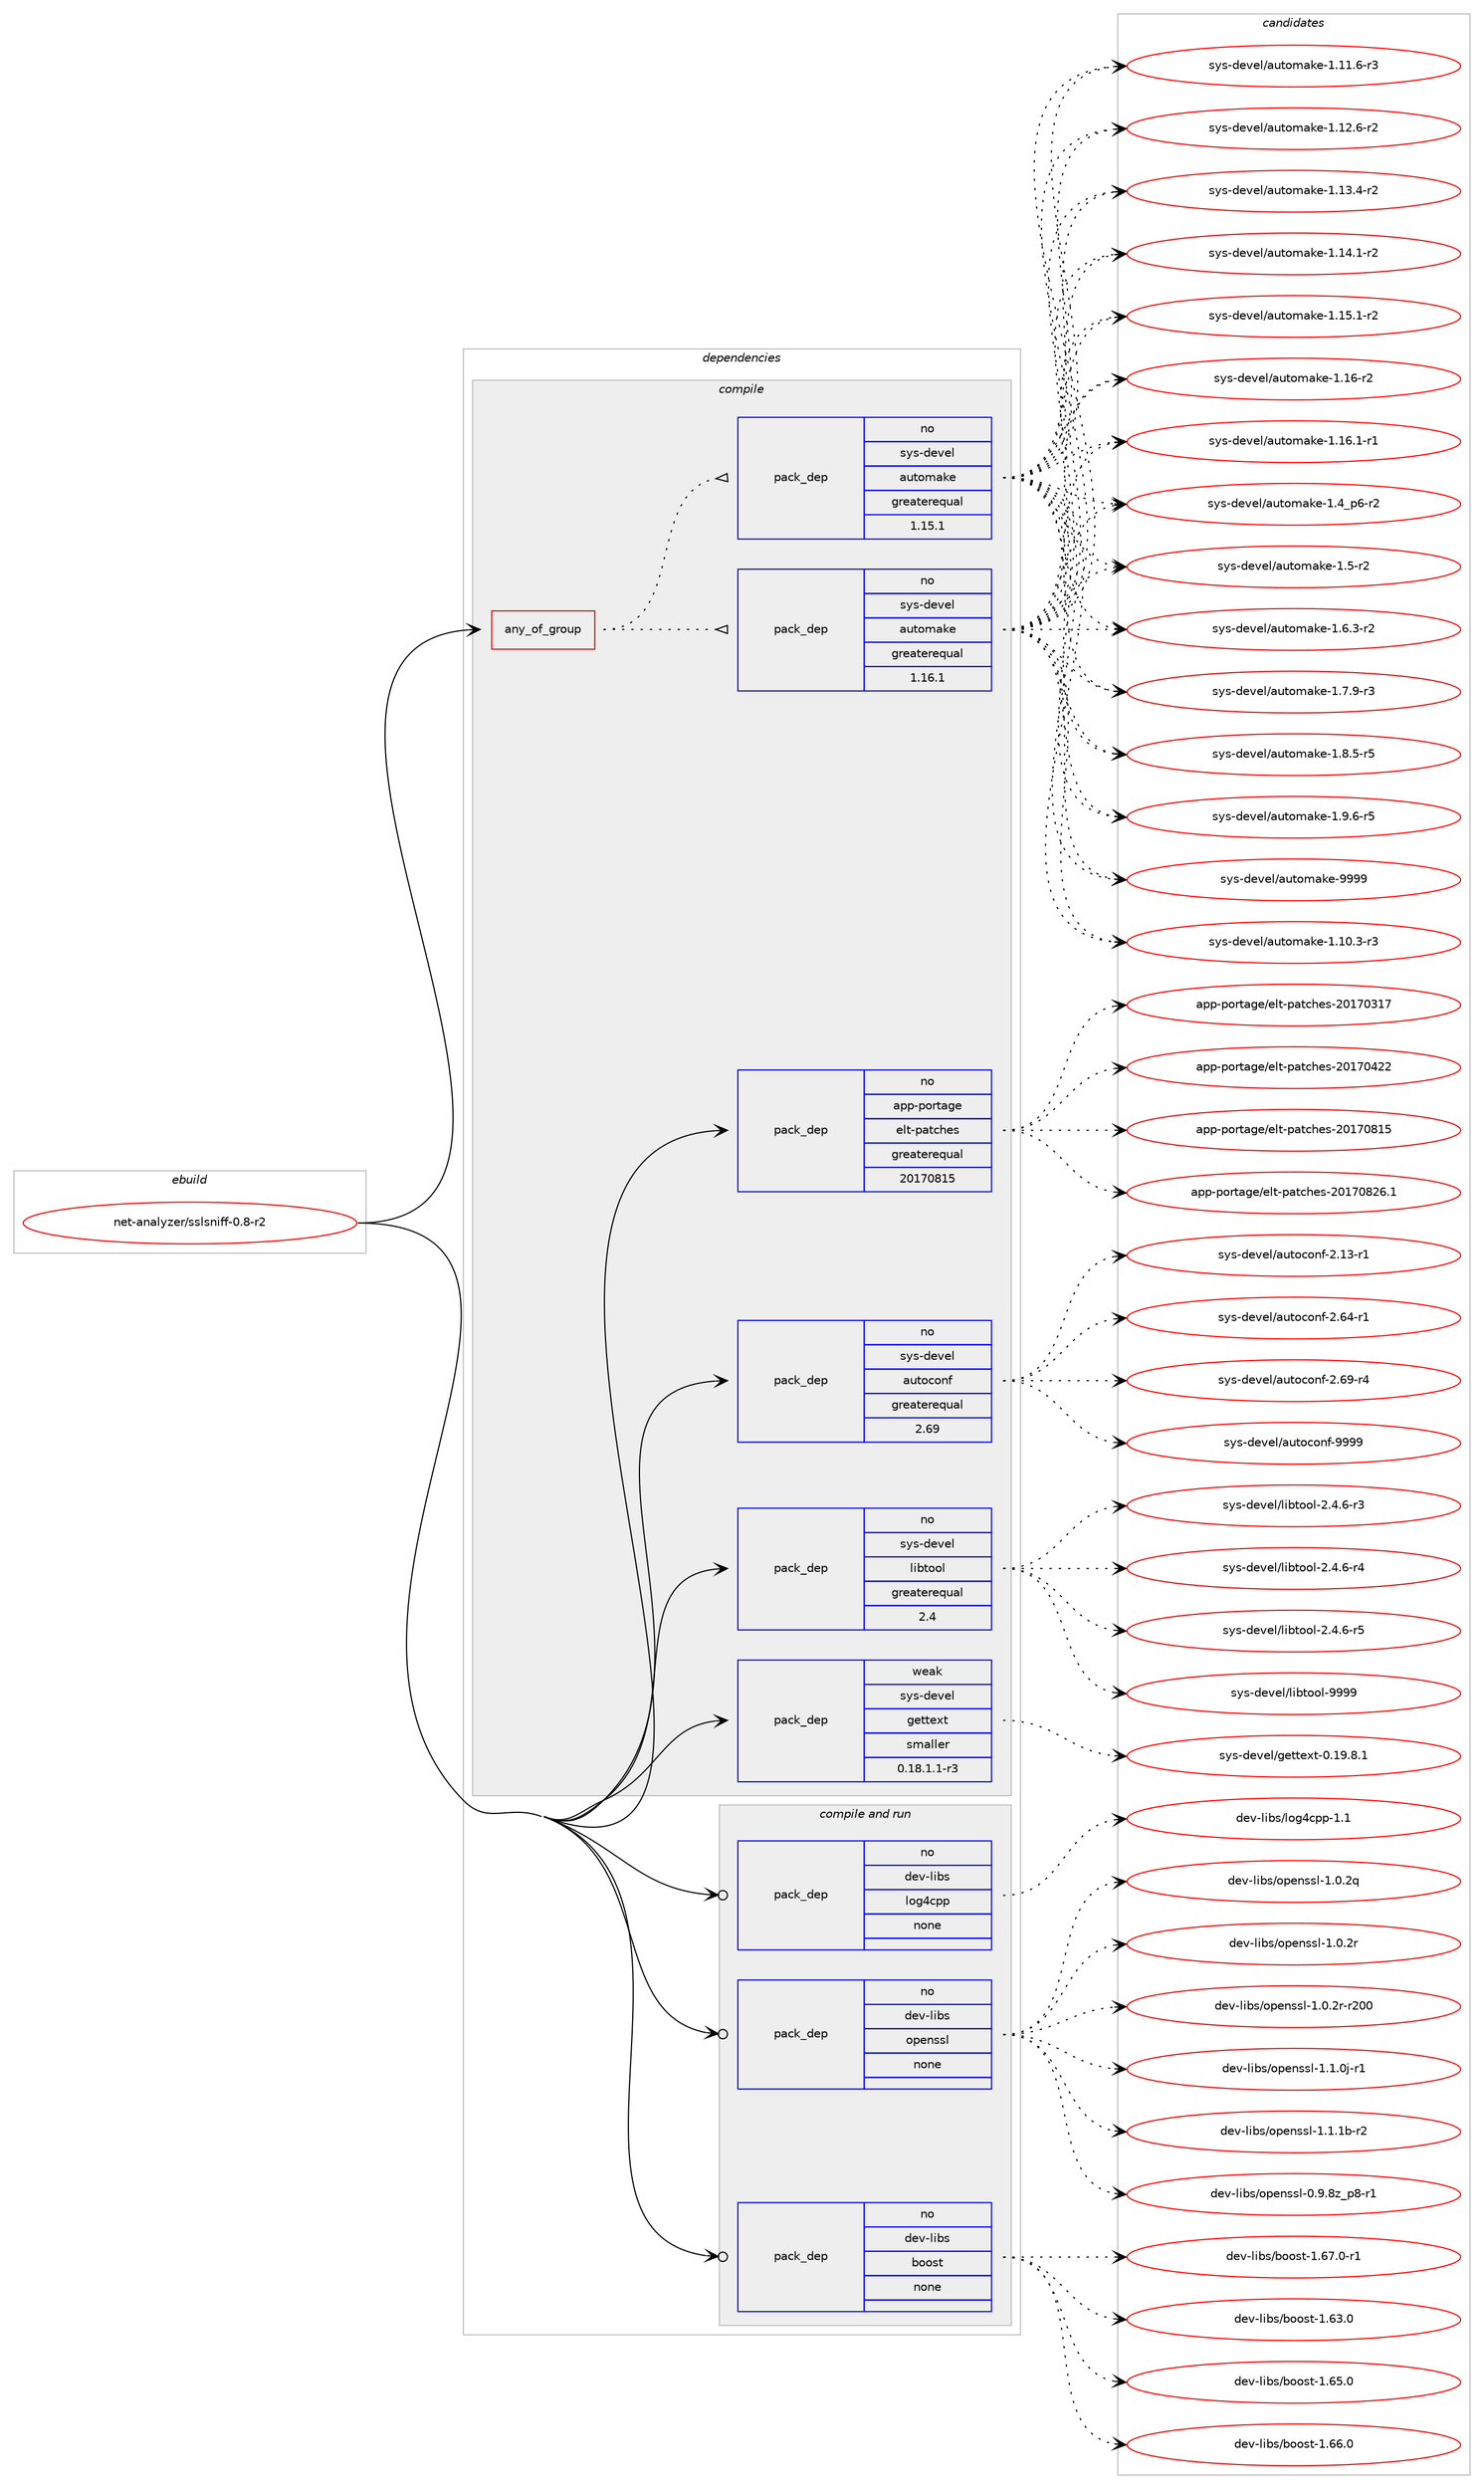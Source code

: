 digraph prolog {

# *************
# Graph options
# *************

newrank=true;
concentrate=true;
compound=true;
graph [rankdir=LR,fontname=Helvetica,fontsize=10,ranksep=1.5];#, ranksep=2.5, nodesep=0.2];
edge  [arrowhead=vee];
node  [fontname=Helvetica,fontsize=10];

# **********
# The ebuild
# **********

subgraph cluster_leftcol {
color=gray;
rank=same;
label=<<i>ebuild</i>>;
id [label="net-analyzer/sslsniff-0.8-r2", color=red, width=4, href="../net-analyzer/sslsniff-0.8-r2.svg"];
}

# ****************
# The dependencies
# ****************

subgraph cluster_midcol {
color=gray;
label=<<i>dependencies</i>>;
subgraph cluster_compile {
fillcolor="#eeeeee";
style=filled;
label=<<i>compile</i>>;
subgraph any25881 {
dependency1647214 [label=<<TABLE BORDER="0" CELLBORDER="1" CELLSPACING="0" CELLPADDING="4"><TR><TD CELLPADDING="10">any_of_group</TD></TR></TABLE>>, shape=none, color=red];subgraph pack1177861 {
dependency1647215 [label=<<TABLE BORDER="0" CELLBORDER="1" CELLSPACING="0" CELLPADDING="4" WIDTH="220"><TR><TD ROWSPAN="6" CELLPADDING="30">pack_dep</TD></TR><TR><TD WIDTH="110">no</TD></TR><TR><TD>sys-devel</TD></TR><TR><TD>automake</TD></TR><TR><TD>greaterequal</TD></TR><TR><TD>1.16.1</TD></TR></TABLE>>, shape=none, color=blue];
}
dependency1647214:e -> dependency1647215:w [weight=20,style="dotted",arrowhead="oinv"];
subgraph pack1177862 {
dependency1647216 [label=<<TABLE BORDER="0" CELLBORDER="1" CELLSPACING="0" CELLPADDING="4" WIDTH="220"><TR><TD ROWSPAN="6" CELLPADDING="30">pack_dep</TD></TR><TR><TD WIDTH="110">no</TD></TR><TR><TD>sys-devel</TD></TR><TR><TD>automake</TD></TR><TR><TD>greaterequal</TD></TR><TR><TD>1.15.1</TD></TR></TABLE>>, shape=none, color=blue];
}
dependency1647214:e -> dependency1647216:w [weight=20,style="dotted",arrowhead="oinv"];
}
id:e -> dependency1647214:w [weight=20,style="solid",arrowhead="vee"];
subgraph pack1177863 {
dependency1647217 [label=<<TABLE BORDER="0" CELLBORDER="1" CELLSPACING="0" CELLPADDING="4" WIDTH="220"><TR><TD ROWSPAN="6" CELLPADDING="30">pack_dep</TD></TR><TR><TD WIDTH="110">no</TD></TR><TR><TD>app-portage</TD></TR><TR><TD>elt-patches</TD></TR><TR><TD>greaterequal</TD></TR><TR><TD>20170815</TD></TR></TABLE>>, shape=none, color=blue];
}
id:e -> dependency1647217:w [weight=20,style="solid",arrowhead="vee"];
subgraph pack1177864 {
dependency1647218 [label=<<TABLE BORDER="0" CELLBORDER="1" CELLSPACING="0" CELLPADDING="4" WIDTH="220"><TR><TD ROWSPAN="6" CELLPADDING="30">pack_dep</TD></TR><TR><TD WIDTH="110">no</TD></TR><TR><TD>sys-devel</TD></TR><TR><TD>autoconf</TD></TR><TR><TD>greaterequal</TD></TR><TR><TD>2.69</TD></TR></TABLE>>, shape=none, color=blue];
}
id:e -> dependency1647218:w [weight=20,style="solid",arrowhead="vee"];
subgraph pack1177865 {
dependency1647219 [label=<<TABLE BORDER="0" CELLBORDER="1" CELLSPACING="0" CELLPADDING="4" WIDTH="220"><TR><TD ROWSPAN="6" CELLPADDING="30">pack_dep</TD></TR><TR><TD WIDTH="110">no</TD></TR><TR><TD>sys-devel</TD></TR><TR><TD>libtool</TD></TR><TR><TD>greaterequal</TD></TR><TR><TD>2.4</TD></TR></TABLE>>, shape=none, color=blue];
}
id:e -> dependency1647219:w [weight=20,style="solid",arrowhead="vee"];
subgraph pack1177866 {
dependency1647220 [label=<<TABLE BORDER="0" CELLBORDER="1" CELLSPACING="0" CELLPADDING="4" WIDTH="220"><TR><TD ROWSPAN="6" CELLPADDING="30">pack_dep</TD></TR><TR><TD WIDTH="110">weak</TD></TR><TR><TD>sys-devel</TD></TR><TR><TD>gettext</TD></TR><TR><TD>smaller</TD></TR><TR><TD>0.18.1.1-r3</TD></TR></TABLE>>, shape=none, color=blue];
}
id:e -> dependency1647220:w [weight=20,style="solid",arrowhead="vee"];
}
subgraph cluster_compileandrun {
fillcolor="#eeeeee";
style=filled;
label=<<i>compile and run</i>>;
subgraph pack1177867 {
dependency1647221 [label=<<TABLE BORDER="0" CELLBORDER="1" CELLSPACING="0" CELLPADDING="4" WIDTH="220"><TR><TD ROWSPAN="6" CELLPADDING="30">pack_dep</TD></TR><TR><TD WIDTH="110">no</TD></TR><TR><TD>dev-libs</TD></TR><TR><TD>boost</TD></TR><TR><TD>none</TD></TR><TR><TD></TD></TR></TABLE>>, shape=none, color=blue];
}
id:e -> dependency1647221:w [weight=20,style="solid",arrowhead="odotvee"];
subgraph pack1177868 {
dependency1647222 [label=<<TABLE BORDER="0" CELLBORDER="1" CELLSPACING="0" CELLPADDING="4" WIDTH="220"><TR><TD ROWSPAN="6" CELLPADDING="30">pack_dep</TD></TR><TR><TD WIDTH="110">no</TD></TR><TR><TD>dev-libs</TD></TR><TR><TD>log4cpp</TD></TR><TR><TD>none</TD></TR><TR><TD></TD></TR></TABLE>>, shape=none, color=blue];
}
id:e -> dependency1647222:w [weight=20,style="solid",arrowhead="odotvee"];
subgraph pack1177869 {
dependency1647223 [label=<<TABLE BORDER="0" CELLBORDER="1" CELLSPACING="0" CELLPADDING="4" WIDTH="220"><TR><TD ROWSPAN="6" CELLPADDING="30">pack_dep</TD></TR><TR><TD WIDTH="110">no</TD></TR><TR><TD>dev-libs</TD></TR><TR><TD>openssl</TD></TR><TR><TD>none</TD></TR><TR><TD></TD></TR></TABLE>>, shape=none, color=blue];
}
id:e -> dependency1647223:w [weight=20,style="solid",arrowhead="odotvee"];
}
subgraph cluster_run {
fillcolor="#eeeeee";
style=filled;
label=<<i>run</i>>;
}
}

# **************
# The candidates
# **************

subgraph cluster_choices {
rank=same;
color=gray;
label=<<i>candidates</i>>;

subgraph choice1177861 {
color=black;
nodesep=1;
choice11512111545100101118101108479711711611110997107101454946494846514511451 [label="sys-devel/automake-1.10.3-r3", color=red, width=4,href="../sys-devel/automake-1.10.3-r3.svg"];
choice11512111545100101118101108479711711611110997107101454946494946544511451 [label="sys-devel/automake-1.11.6-r3", color=red, width=4,href="../sys-devel/automake-1.11.6-r3.svg"];
choice11512111545100101118101108479711711611110997107101454946495046544511450 [label="sys-devel/automake-1.12.6-r2", color=red, width=4,href="../sys-devel/automake-1.12.6-r2.svg"];
choice11512111545100101118101108479711711611110997107101454946495146524511450 [label="sys-devel/automake-1.13.4-r2", color=red, width=4,href="../sys-devel/automake-1.13.4-r2.svg"];
choice11512111545100101118101108479711711611110997107101454946495246494511450 [label="sys-devel/automake-1.14.1-r2", color=red, width=4,href="../sys-devel/automake-1.14.1-r2.svg"];
choice11512111545100101118101108479711711611110997107101454946495346494511450 [label="sys-devel/automake-1.15.1-r2", color=red, width=4,href="../sys-devel/automake-1.15.1-r2.svg"];
choice1151211154510010111810110847971171161111099710710145494649544511450 [label="sys-devel/automake-1.16-r2", color=red, width=4,href="../sys-devel/automake-1.16-r2.svg"];
choice11512111545100101118101108479711711611110997107101454946495446494511449 [label="sys-devel/automake-1.16.1-r1", color=red, width=4,href="../sys-devel/automake-1.16.1-r1.svg"];
choice115121115451001011181011084797117116111109971071014549465295112544511450 [label="sys-devel/automake-1.4_p6-r2", color=red, width=4,href="../sys-devel/automake-1.4_p6-r2.svg"];
choice11512111545100101118101108479711711611110997107101454946534511450 [label="sys-devel/automake-1.5-r2", color=red, width=4,href="../sys-devel/automake-1.5-r2.svg"];
choice115121115451001011181011084797117116111109971071014549465446514511450 [label="sys-devel/automake-1.6.3-r2", color=red, width=4,href="../sys-devel/automake-1.6.3-r2.svg"];
choice115121115451001011181011084797117116111109971071014549465546574511451 [label="sys-devel/automake-1.7.9-r3", color=red, width=4,href="../sys-devel/automake-1.7.9-r3.svg"];
choice115121115451001011181011084797117116111109971071014549465646534511453 [label="sys-devel/automake-1.8.5-r5", color=red, width=4,href="../sys-devel/automake-1.8.5-r5.svg"];
choice115121115451001011181011084797117116111109971071014549465746544511453 [label="sys-devel/automake-1.9.6-r5", color=red, width=4,href="../sys-devel/automake-1.9.6-r5.svg"];
choice115121115451001011181011084797117116111109971071014557575757 [label="sys-devel/automake-9999", color=red, width=4,href="../sys-devel/automake-9999.svg"];
dependency1647215:e -> choice11512111545100101118101108479711711611110997107101454946494846514511451:w [style=dotted,weight="100"];
dependency1647215:e -> choice11512111545100101118101108479711711611110997107101454946494946544511451:w [style=dotted,weight="100"];
dependency1647215:e -> choice11512111545100101118101108479711711611110997107101454946495046544511450:w [style=dotted,weight="100"];
dependency1647215:e -> choice11512111545100101118101108479711711611110997107101454946495146524511450:w [style=dotted,weight="100"];
dependency1647215:e -> choice11512111545100101118101108479711711611110997107101454946495246494511450:w [style=dotted,weight="100"];
dependency1647215:e -> choice11512111545100101118101108479711711611110997107101454946495346494511450:w [style=dotted,weight="100"];
dependency1647215:e -> choice1151211154510010111810110847971171161111099710710145494649544511450:w [style=dotted,weight="100"];
dependency1647215:e -> choice11512111545100101118101108479711711611110997107101454946495446494511449:w [style=dotted,weight="100"];
dependency1647215:e -> choice115121115451001011181011084797117116111109971071014549465295112544511450:w [style=dotted,weight="100"];
dependency1647215:e -> choice11512111545100101118101108479711711611110997107101454946534511450:w [style=dotted,weight="100"];
dependency1647215:e -> choice115121115451001011181011084797117116111109971071014549465446514511450:w [style=dotted,weight="100"];
dependency1647215:e -> choice115121115451001011181011084797117116111109971071014549465546574511451:w [style=dotted,weight="100"];
dependency1647215:e -> choice115121115451001011181011084797117116111109971071014549465646534511453:w [style=dotted,weight="100"];
dependency1647215:e -> choice115121115451001011181011084797117116111109971071014549465746544511453:w [style=dotted,weight="100"];
dependency1647215:e -> choice115121115451001011181011084797117116111109971071014557575757:w [style=dotted,weight="100"];
}
subgraph choice1177862 {
color=black;
nodesep=1;
choice11512111545100101118101108479711711611110997107101454946494846514511451 [label="sys-devel/automake-1.10.3-r3", color=red, width=4,href="../sys-devel/automake-1.10.3-r3.svg"];
choice11512111545100101118101108479711711611110997107101454946494946544511451 [label="sys-devel/automake-1.11.6-r3", color=red, width=4,href="../sys-devel/automake-1.11.6-r3.svg"];
choice11512111545100101118101108479711711611110997107101454946495046544511450 [label="sys-devel/automake-1.12.6-r2", color=red, width=4,href="../sys-devel/automake-1.12.6-r2.svg"];
choice11512111545100101118101108479711711611110997107101454946495146524511450 [label="sys-devel/automake-1.13.4-r2", color=red, width=4,href="../sys-devel/automake-1.13.4-r2.svg"];
choice11512111545100101118101108479711711611110997107101454946495246494511450 [label="sys-devel/automake-1.14.1-r2", color=red, width=4,href="../sys-devel/automake-1.14.1-r2.svg"];
choice11512111545100101118101108479711711611110997107101454946495346494511450 [label="sys-devel/automake-1.15.1-r2", color=red, width=4,href="../sys-devel/automake-1.15.1-r2.svg"];
choice1151211154510010111810110847971171161111099710710145494649544511450 [label="sys-devel/automake-1.16-r2", color=red, width=4,href="../sys-devel/automake-1.16-r2.svg"];
choice11512111545100101118101108479711711611110997107101454946495446494511449 [label="sys-devel/automake-1.16.1-r1", color=red, width=4,href="../sys-devel/automake-1.16.1-r1.svg"];
choice115121115451001011181011084797117116111109971071014549465295112544511450 [label="sys-devel/automake-1.4_p6-r2", color=red, width=4,href="../sys-devel/automake-1.4_p6-r2.svg"];
choice11512111545100101118101108479711711611110997107101454946534511450 [label="sys-devel/automake-1.5-r2", color=red, width=4,href="../sys-devel/automake-1.5-r2.svg"];
choice115121115451001011181011084797117116111109971071014549465446514511450 [label="sys-devel/automake-1.6.3-r2", color=red, width=4,href="../sys-devel/automake-1.6.3-r2.svg"];
choice115121115451001011181011084797117116111109971071014549465546574511451 [label="sys-devel/automake-1.7.9-r3", color=red, width=4,href="../sys-devel/automake-1.7.9-r3.svg"];
choice115121115451001011181011084797117116111109971071014549465646534511453 [label="sys-devel/automake-1.8.5-r5", color=red, width=4,href="../sys-devel/automake-1.8.5-r5.svg"];
choice115121115451001011181011084797117116111109971071014549465746544511453 [label="sys-devel/automake-1.9.6-r5", color=red, width=4,href="../sys-devel/automake-1.9.6-r5.svg"];
choice115121115451001011181011084797117116111109971071014557575757 [label="sys-devel/automake-9999", color=red, width=4,href="../sys-devel/automake-9999.svg"];
dependency1647216:e -> choice11512111545100101118101108479711711611110997107101454946494846514511451:w [style=dotted,weight="100"];
dependency1647216:e -> choice11512111545100101118101108479711711611110997107101454946494946544511451:w [style=dotted,weight="100"];
dependency1647216:e -> choice11512111545100101118101108479711711611110997107101454946495046544511450:w [style=dotted,weight="100"];
dependency1647216:e -> choice11512111545100101118101108479711711611110997107101454946495146524511450:w [style=dotted,weight="100"];
dependency1647216:e -> choice11512111545100101118101108479711711611110997107101454946495246494511450:w [style=dotted,weight="100"];
dependency1647216:e -> choice11512111545100101118101108479711711611110997107101454946495346494511450:w [style=dotted,weight="100"];
dependency1647216:e -> choice1151211154510010111810110847971171161111099710710145494649544511450:w [style=dotted,weight="100"];
dependency1647216:e -> choice11512111545100101118101108479711711611110997107101454946495446494511449:w [style=dotted,weight="100"];
dependency1647216:e -> choice115121115451001011181011084797117116111109971071014549465295112544511450:w [style=dotted,weight="100"];
dependency1647216:e -> choice11512111545100101118101108479711711611110997107101454946534511450:w [style=dotted,weight="100"];
dependency1647216:e -> choice115121115451001011181011084797117116111109971071014549465446514511450:w [style=dotted,weight="100"];
dependency1647216:e -> choice115121115451001011181011084797117116111109971071014549465546574511451:w [style=dotted,weight="100"];
dependency1647216:e -> choice115121115451001011181011084797117116111109971071014549465646534511453:w [style=dotted,weight="100"];
dependency1647216:e -> choice115121115451001011181011084797117116111109971071014549465746544511453:w [style=dotted,weight="100"];
dependency1647216:e -> choice115121115451001011181011084797117116111109971071014557575757:w [style=dotted,weight="100"];
}
subgraph choice1177863 {
color=black;
nodesep=1;
choice97112112451121111141169710310147101108116451129711699104101115455048495548514955 [label="app-portage/elt-patches-20170317", color=red, width=4,href="../app-portage/elt-patches-20170317.svg"];
choice97112112451121111141169710310147101108116451129711699104101115455048495548525050 [label="app-portage/elt-patches-20170422", color=red, width=4,href="../app-portage/elt-patches-20170422.svg"];
choice97112112451121111141169710310147101108116451129711699104101115455048495548564953 [label="app-portage/elt-patches-20170815", color=red, width=4,href="../app-portage/elt-patches-20170815.svg"];
choice971121124511211111411697103101471011081164511297116991041011154550484955485650544649 [label="app-portage/elt-patches-20170826.1", color=red, width=4,href="../app-portage/elt-patches-20170826.1.svg"];
dependency1647217:e -> choice97112112451121111141169710310147101108116451129711699104101115455048495548514955:w [style=dotted,weight="100"];
dependency1647217:e -> choice97112112451121111141169710310147101108116451129711699104101115455048495548525050:w [style=dotted,weight="100"];
dependency1647217:e -> choice97112112451121111141169710310147101108116451129711699104101115455048495548564953:w [style=dotted,weight="100"];
dependency1647217:e -> choice971121124511211111411697103101471011081164511297116991041011154550484955485650544649:w [style=dotted,weight="100"];
}
subgraph choice1177864 {
color=black;
nodesep=1;
choice1151211154510010111810110847971171161119911111010245504649514511449 [label="sys-devel/autoconf-2.13-r1", color=red, width=4,href="../sys-devel/autoconf-2.13-r1.svg"];
choice1151211154510010111810110847971171161119911111010245504654524511449 [label="sys-devel/autoconf-2.64-r1", color=red, width=4,href="../sys-devel/autoconf-2.64-r1.svg"];
choice1151211154510010111810110847971171161119911111010245504654574511452 [label="sys-devel/autoconf-2.69-r4", color=red, width=4,href="../sys-devel/autoconf-2.69-r4.svg"];
choice115121115451001011181011084797117116111991111101024557575757 [label="sys-devel/autoconf-9999", color=red, width=4,href="../sys-devel/autoconf-9999.svg"];
dependency1647218:e -> choice1151211154510010111810110847971171161119911111010245504649514511449:w [style=dotted,weight="100"];
dependency1647218:e -> choice1151211154510010111810110847971171161119911111010245504654524511449:w [style=dotted,weight="100"];
dependency1647218:e -> choice1151211154510010111810110847971171161119911111010245504654574511452:w [style=dotted,weight="100"];
dependency1647218:e -> choice115121115451001011181011084797117116111991111101024557575757:w [style=dotted,weight="100"];
}
subgraph choice1177865 {
color=black;
nodesep=1;
choice1151211154510010111810110847108105981161111111084550465246544511451 [label="sys-devel/libtool-2.4.6-r3", color=red, width=4,href="../sys-devel/libtool-2.4.6-r3.svg"];
choice1151211154510010111810110847108105981161111111084550465246544511452 [label="sys-devel/libtool-2.4.6-r4", color=red, width=4,href="../sys-devel/libtool-2.4.6-r4.svg"];
choice1151211154510010111810110847108105981161111111084550465246544511453 [label="sys-devel/libtool-2.4.6-r5", color=red, width=4,href="../sys-devel/libtool-2.4.6-r5.svg"];
choice1151211154510010111810110847108105981161111111084557575757 [label="sys-devel/libtool-9999", color=red, width=4,href="../sys-devel/libtool-9999.svg"];
dependency1647219:e -> choice1151211154510010111810110847108105981161111111084550465246544511451:w [style=dotted,weight="100"];
dependency1647219:e -> choice1151211154510010111810110847108105981161111111084550465246544511452:w [style=dotted,weight="100"];
dependency1647219:e -> choice1151211154510010111810110847108105981161111111084550465246544511453:w [style=dotted,weight="100"];
dependency1647219:e -> choice1151211154510010111810110847108105981161111111084557575757:w [style=dotted,weight="100"];
}
subgraph choice1177866 {
color=black;
nodesep=1;
choice1151211154510010111810110847103101116116101120116454846495746564649 [label="sys-devel/gettext-0.19.8.1", color=red, width=4,href="../sys-devel/gettext-0.19.8.1.svg"];
dependency1647220:e -> choice1151211154510010111810110847103101116116101120116454846495746564649:w [style=dotted,weight="100"];
}
subgraph choice1177867 {
color=black;
nodesep=1;
choice1001011184510810598115479811111111511645494654514648 [label="dev-libs/boost-1.63.0", color=red, width=4,href="../dev-libs/boost-1.63.0.svg"];
choice1001011184510810598115479811111111511645494654534648 [label="dev-libs/boost-1.65.0", color=red, width=4,href="../dev-libs/boost-1.65.0.svg"];
choice1001011184510810598115479811111111511645494654544648 [label="dev-libs/boost-1.66.0", color=red, width=4,href="../dev-libs/boost-1.66.0.svg"];
choice10010111845108105981154798111111115116454946545546484511449 [label="dev-libs/boost-1.67.0-r1", color=red, width=4,href="../dev-libs/boost-1.67.0-r1.svg"];
dependency1647221:e -> choice1001011184510810598115479811111111511645494654514648:w [style=dotted,weight="100"];
dependency1647221:e -> choice1001011184510810598115479811111111511645494654534648:w [style=dotted,weight="100"];
dependency1647221:e -> choice1001011184510810598115479811111111511645494654544648:w [style=dotted,weight="100"];
dependency1647221:e -> choice10010111845108105981154798111111115116454946545546484511449:w [style=dotted,weight="100"];
}
subgraph choice1177868 {
color=black;
nodesep=1;
choice100101118451081059811547108111103529911211245494649 [label="dev-libs/log4cpp-1.1", color=red, width=4,href="../dev-libs/log4cpp-1.1.svg"];
dependency1647222:e -> choice100101118451081059811547108111103529911211245494649:w [style=dotted,weight="100"];
}
subgraph choice1177869 {
color=black;
nodesep=1;
choice10010111845108105981154711111210111011511510845484657465612295112564511449 [label="dev-libs/openssl-0.9.8z_p8-r1", color=red, width=4,href="../dev-libs/openssl-0.9.8z_p8-r1.svg"];
choice100101118451081059811547111112101110115115108454946484650113 [label="dev-libs/openssl-1.0.2q", color=red, width=4,href="../dev-libs/openssl-1.0.2q.svg"];
choice100101118451081059811547111112101110115115108454946484650114 [label="dev-libs/openssl-1.0.2r", color=red, width=4,href="../dev-libs/openssl-1.0.2r.svg"];
choice10010111845108105981154711111210111011511510845494648465011445114504848 [label="dev-libs/openssl-1.0.2r-r200", color=red, width=4,href="../dev-libs/openssl-1.0.2r-r200.svg"];
choice1001011184510810598115471111121011101151151084549464946481064511449 [label="dev-libs/openssl-1.1.0j-r1", color=red, width=4,href="../dev-libs/openssl-1.1.0j-r1.svg"];
choice100101118451081059811547111112101110115115108454946494649984511450 [label="dev-libs/openssl-1.1.1b-r2", color=red, width=4,href="../dev-libs/openssl-1.1.1b-r2.svg"];
dependency1647223:e -> choice10010111845108105981154711111210111011511510845484657465612295112564511449:w [style=dotted,weight="100"];
dependency1647223:e -> choice100101118451081059811547111112101110115115108454946484650113:w [style=dotted,weight="100"];
dependency1647223:e -> choice100101118451081059811547111112101110115115108454946484650114:w [style=dotted,weight="100"];
dependency1647223:e -> choice10010111845108105981154711111210111011511510845494648465011445114504848:w [style=dotted,weight="100"];
dependency1647223:e -> choice1001011184510810598115471111121011101151151084549464946481064511449:w [style=dotted,weight="100"];
dependency1647223:e -> choice100101118451081059811547111112101110115115108454946494649984511450:w [style=dotted,weight="100"];
}
}

}
